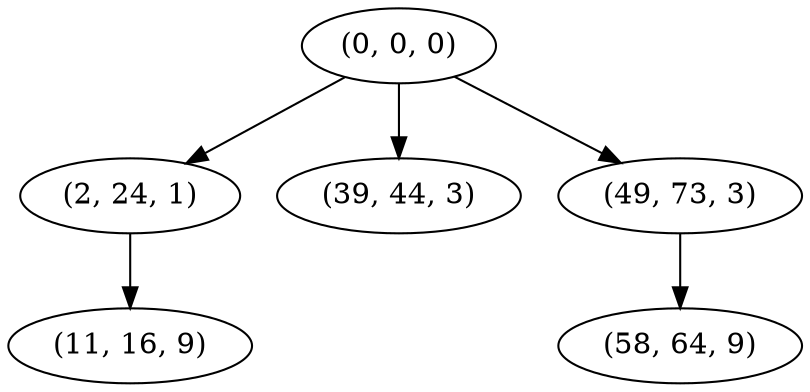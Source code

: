 digraph tree {
    "(0, 0, 0)";
    "(2, 24, 1)";
    "(11, 16, 9)";
    "(39, 44, 3)";
    "(49, 73, 3)";
    "(58, 64, 9)";
    "(0, 0, 0)" -> "(2, 24, 1)";
    "(0, 0, 0)" -> "(39, 44, 3)";
    "(0, 0, 0)" -> "(49, 73, 3)";
    "(2, 24, 1)" -> "(11, 16, 9)";
    "(49, 73, 3)" -> "(58, 64, 9)";
}
